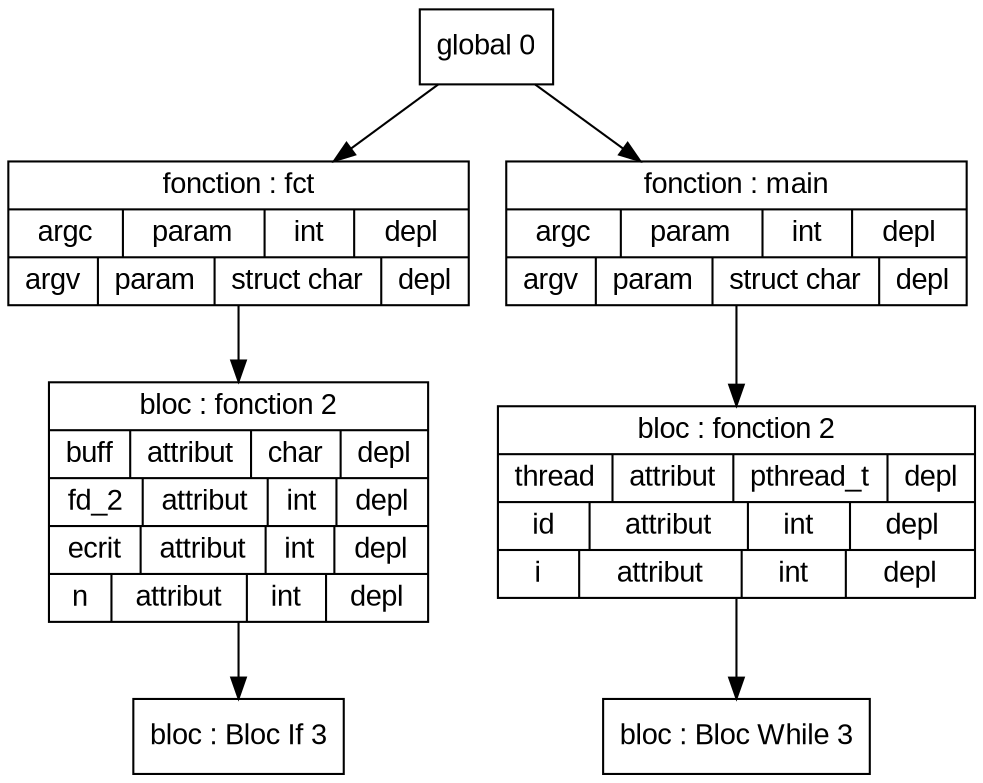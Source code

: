 digraph "tds"{

	node [fontname="Arial"];

	N3 [shape=record label="{ bloc : Bloc If  3
	}"];

	N2 [shape=record label="{ bloc : fonction  2
	| { buff | attribut | char | depl }
	| { fd_2 | attribut | int | depl }
	| { ecrit | attribut | int | depl }
	| { n | attribut | int | depl }
	}"];

	N1 [shape=record label="{ fonction : fct
	| { argc | param | int | depl }
	| { argv | param | struct char | depl }
	}"];

	N6 [shape=record label="{ bloc : Bloc While  3
	}"];

	N5 [shape=record label="{ bloc : fonction  2
	| { thread | attribut | pthread_t | depl }
	| { id | attribut | int | depl }
	| { i | attribut | int | depl }
	}"];

	N4 [shape=record label="{ fonction : main
	| { argc | param | int | depl }
	| { argv | param | struct char | depl }
	}"];

	N0 [shape=record label="{ global 0
	}"];


	N0 -> N1; 
	N1 -> N2; 
	N2 -> N3; 
	N0 -> N4; 
	N4 -> N5; 
	N5 -> N6; 
}
